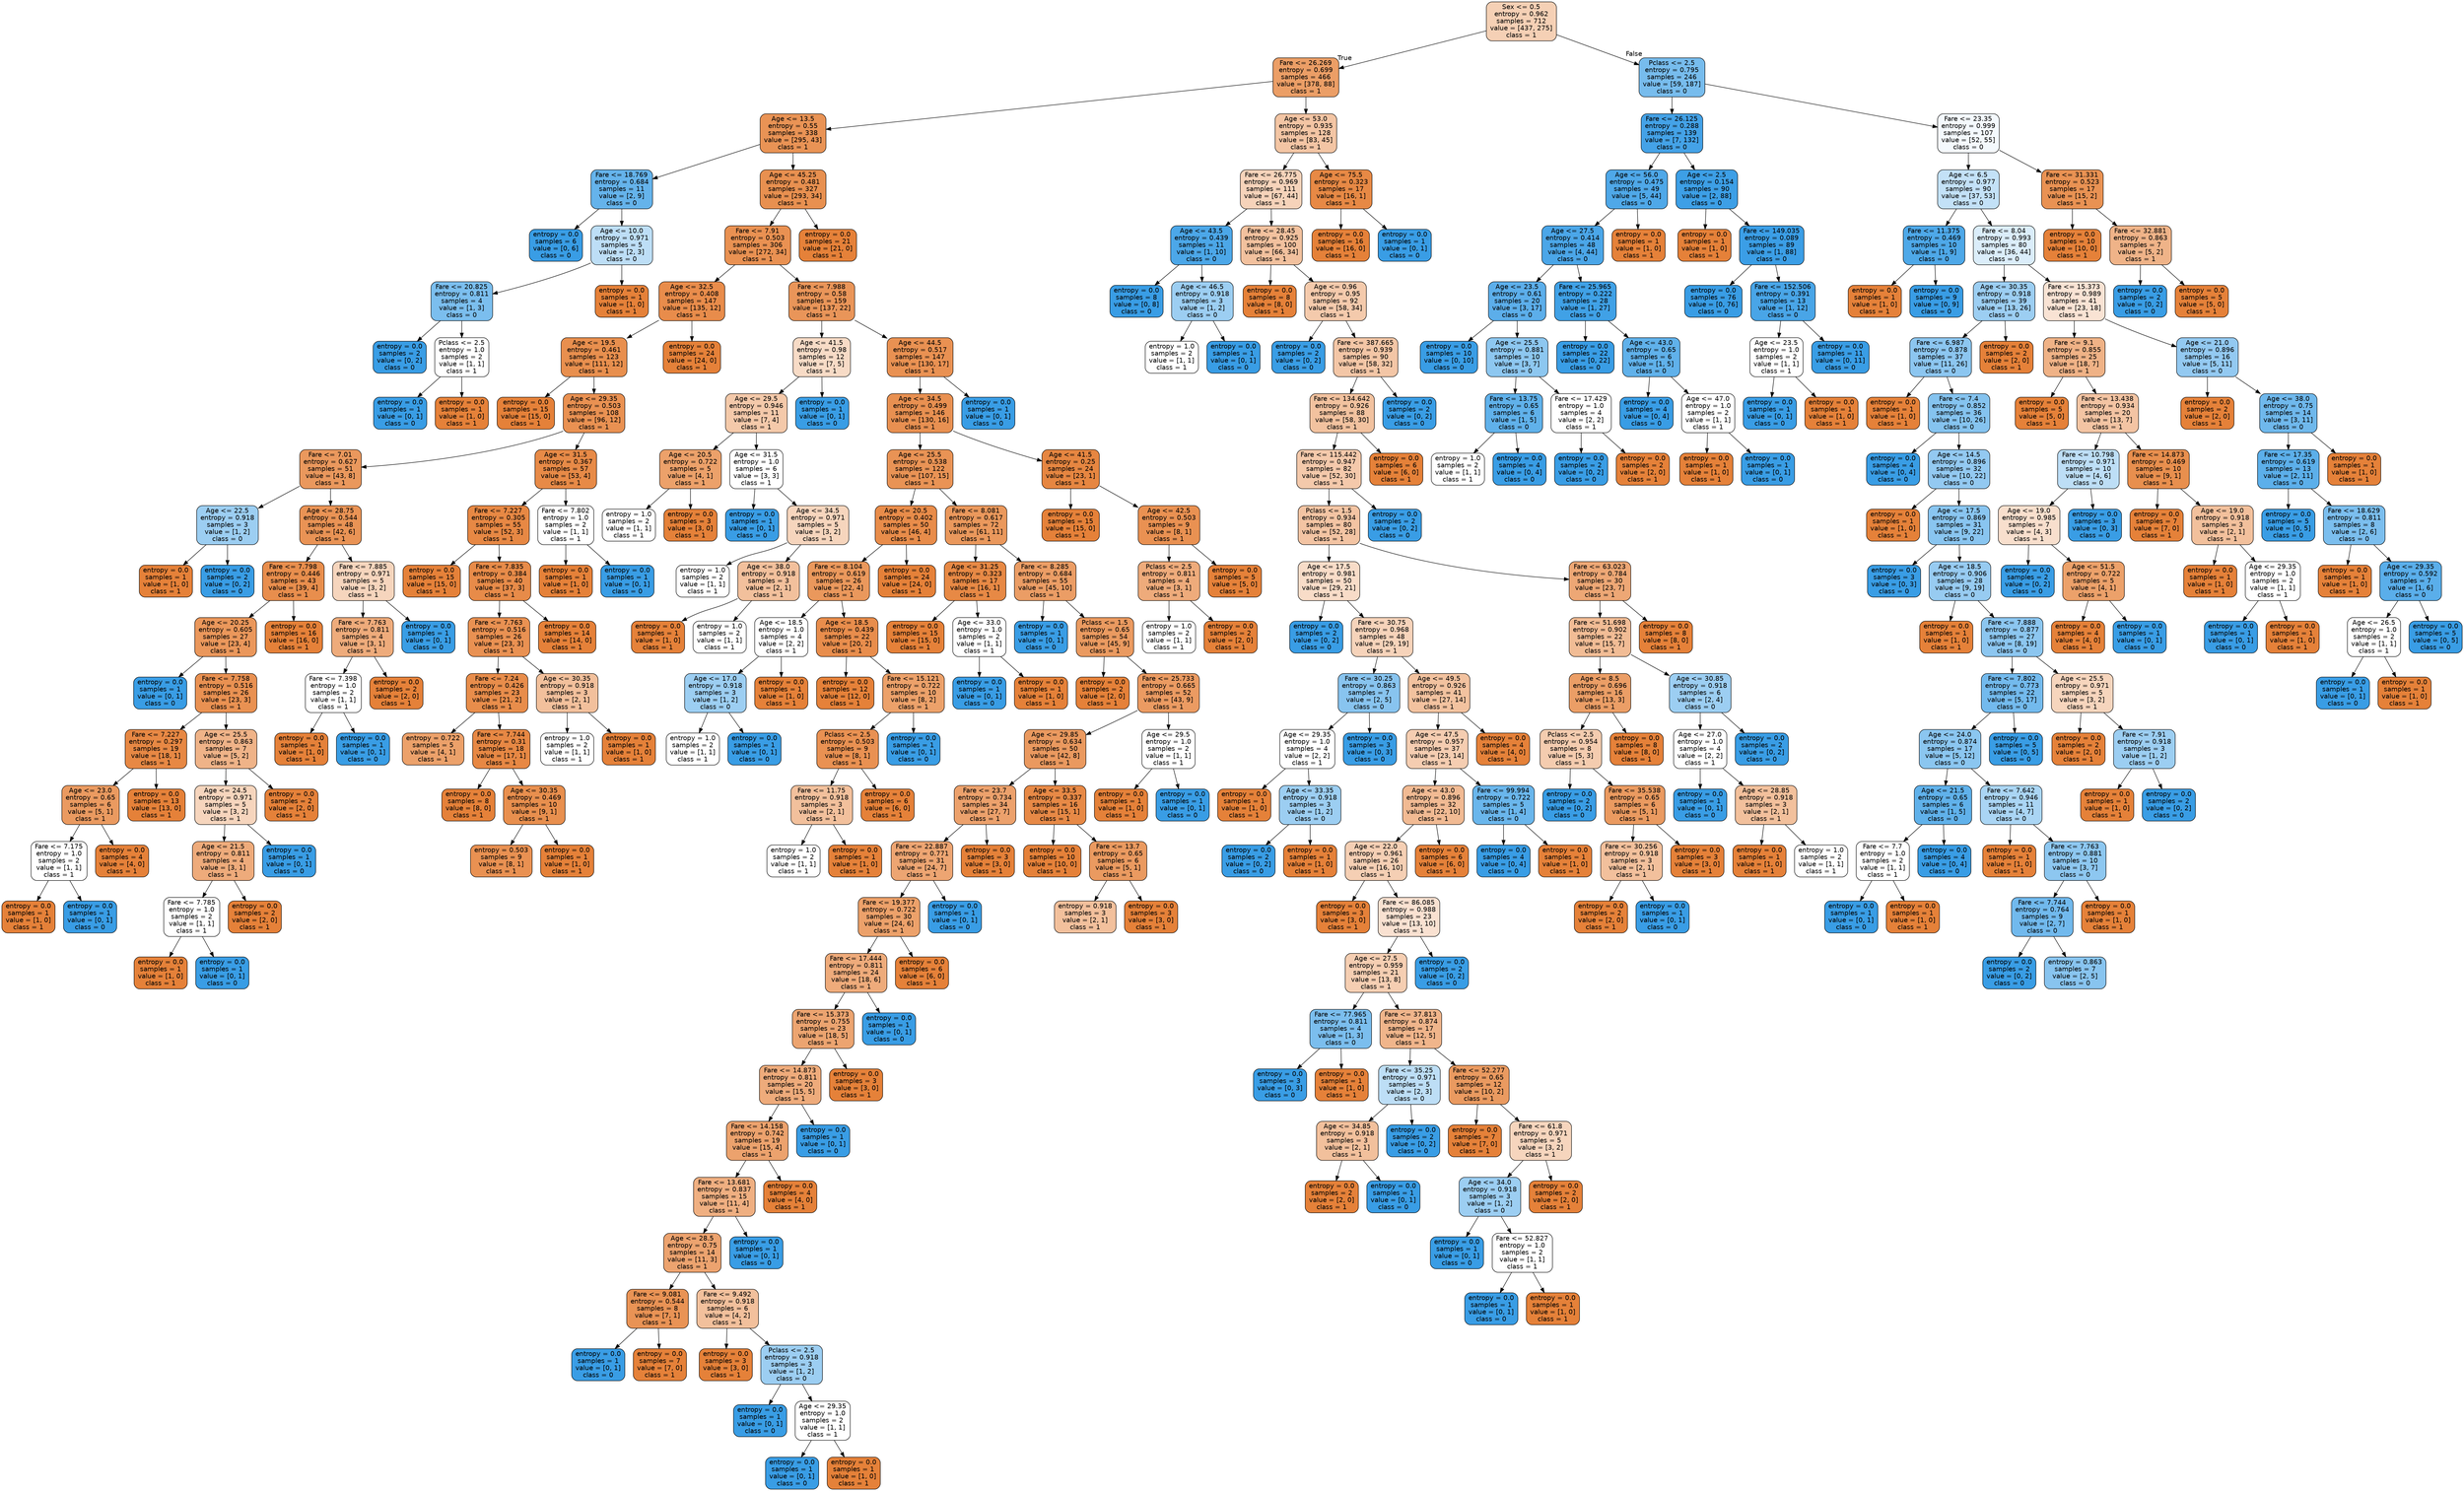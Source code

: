 digraph Tree {
node [shape=box, style="filled, rounded", color="black", fontname=helvetica] ;
edge [fontname=helvetica] ;
0 [label="Sex <= 0.5\nentropy = 0.962\nsamples = 712\nvalue = [437, 275]\nclass = 1", fillcolor="#e581395f"] ;
1 [label="Fare <= 26.269\nentropy = 0.699\nsamples = 466\nvalue = [378, 88]\nclass = 1", fillcolor="#e58139c4"] ;
0 -> 1 [labeldistance=2.5, labelangle=45, headlabel="True"] ;
2 [label="Age <= 13.5\nentropy = 0.55\nsamples = 338\nvalue = [295, 43]\nclass = 1", fillcolor="#e58139da"] ;
1 -> 2 ;
3 [label="Fare <= 18.769\nentropy = 0.684\nsamples = 11\nvalue = [2, 9]\nclass = 0", fillcolor="#399de5c6"] ;
2 -> 3 ;
4 [label="entropy = 0.0\nsamples = 6\nvalue = [0, 6]\nclass = 0", fillcolor="#399de5ff"] ;
3 -> 4 ;
5 [label="Age <= 10.0\nentropy = 0.971\nsamples = 5\nvalue = [2, 3]\nclass = 0", fillcolor="#399de555"] ;
3 -> 5 ;
6 [label="Fare <= 20.825\nentropy = 0.811\nsamples = 4\nvalue = [1, 3]\nclass = 0", fillcolor="#399de5aa"] ;
5 -> 6 ;
7 [label="entropy = 0.0\nsamples = 2\nvalue = [0, 2]\nclass = 0", fillcolor="#399de5ff"] ;
6 -> 7 ;
8 [label="Pclass <= 2.5\nentropy = 1.0\nsamples = 2\nvalue = [1, 1]\nclass = 1", fillcolor="#e5813900"] ;
6 -> 8 ;
9 [label="entropy = 0.0\nsamples = 1\nvalue = [0, 1]\nclass = 0", fillcolor="#399de5ff"] ;
8 -> 9 ;
10 [label="entropy = 0.0\nsamples = 1\nvalue = [1, 0]\nclass = 1", fillcolor="#e58139ff"] ;
8 -> 10 ;
11 [label="entropy = 0.0\nsamples = 1\nvalue = [1, 0]\nclass = 1", fillcolor="#e58139ff"] ;
5 -> 11 ;
12 [label="Age <= 45.25\nentropy = 0.481\nsamples = 327\nvalue = [293, 34]\nclass = 1", fillcolor="#e58139e1"] ;
2 -> 12 ;
13 [label="Fare <= 7.91\nentropy = 0.503\nsamples = 306\nvalue = [272, 34]\nclass = 1", fillcolor="#e58139df"] ;
12 -> 13 ;
14 [label="Age <= 32.5\nentropy = 0.408\nsamples = 147\nvalue = [135, 12]\nclass = 1", fillcolor="#e58139e8"] ;
13 -> 14 ;
15 [label="Age <= 19.5\nentropy = 0.461\nsamples = 123\nvalue = [111, 12]\nclass = 1", fillcolor="#e58139e3"] ;
14 -> 15 ;
16 [label="entropy = 0.0\nsamples = 15\nvalue = [15, 0]\nclass = 1", fillcolor="#e58139ff"] ;
15 -> 16 ;
17 [label="Age <= 29.35\nentropy = 0.503\nsamples = 108\nvalue = [96, 12]\nclass = 1", fillcolor="#e58139df"] ;
15 -> 17 ;
18 [label="Fare <= 7.01\nentropy = 0.627\nsamples = 51\nvalue = [43, 8]\nclass = 1", fillcolor="#e58139d0"] ;
17 -> 18 ;
19 [label="Age <= 22.5\nentropy = 0.918\nsamples = 3\nvalue = [1, 2]\nclass = 0", fillcolor="#399de57f"] ;
18 -> 19 ;
20 [label="entropy = 0.0\nsamples = 1\nvalue = [1, 0]\nclass = 1", fillcolor="#e58139ff"] ;
19 -> 20 ;
21 [label="entropy = 0.0\nsamples = 2\nvalue = [0, 2]\nclass = 0", fillcolor="#399de5ff"] ;
19 -> 21 ;
22 [label="Age <= 28.75\nentropy = 0.544\nsamples = 48\nvalue = [42, 6]\nclass = 1", fillcolor="#e58139db"] ;
18 -> 22 ;
23 [label="Fare <= 7.798\nentropy = 0.446\nsamples = 43\nvalue = [39, 4]\nclass = 1", fillcolor="#e58139e5"] ;
22 -> 23 ;
24 [label="Age <= 20.25\nentropy = 0.605\nsamples = 27\nvalue = [23, 4]\nclass = 1", fillcolor="#e58139d3"] ;
23 -> 24 ;
25 [label="entropy = 0.0\nsamples = 1\nvalue = [0, 1]\nclass = 0", fillcolor="#399de5ff"] ;
24 -> 25 ;
26 [label="Fare <= 7.758\nentropy = 0.516\nsamples = 26\nvalue = [23, 3]\nclass = 1", fillcolor="#e58139de"] ;
24 -> 26 ;
27 [label="Fare <= 7.227\nentropy = 0.297\nsamples = 19\nvalue = [18, 1]\nclass = 1", fillcolor="#e58139f1"] ;
26 -> 27 ;
28 [label="Age <= 23.0\nentropy = 0.65\nsamples = 6\nvalue = [5, 1]\nclass = 1", fillcolor="#e58139cc"] ;
27 -> 28 ;
29 [label="Fare <= 7.175\nentropy = 1.0\nsamples = 2\nvalue = [1, 1]\nclass = 1", fillcolor="#e5813900"] ;
28 -> 29 ;
30 [label="entropy = 0.0\nsamples = 1\nvalue = [1, 0]\nclass = 1", fillcolor="#e58139ff"] ;
29 -> 30 ;
31 [label="entropy = 0.0\nsamples = 1\nvalue = [0, 1]\nclass = 0", fillcolor="#399de5ff"] ;
29 -> 31 ;
32 [label="entropy = 0.0\nsamples = 4\nvalue = [4, 0]\nclass = 1", fillcolor="#e58139ff"] ;
28 -> 32 ;
33 [label="entropy = 0.0\nsamples = 13\nvalue = [13, 0]\nclass = 1", fillcolor="#e58139ff"] ;
27 -> 33 ;
34 [label="Age <= 25.5\nentropy = 0.863\nsamples = 7\nvalue = [5, 2]\nclass = 1", fillcolor="#e5813999"] ;
26 -> 34 ;
35 [label="Age <= 24.5\nentropy = 0.971\nsamples = 5\nvalue = [3, 2]\nclass = 1", fillcolor="#e5813955"] ;
34 -> 35 ;
36 [label="Age <= 21.5\nentropy = 0.811\nsamples = 4\nvalue = [3, 1]\nclass = 1", fillcolor="#e58139aa"] ;
35 -> 36 ;
37 [label="Fare <= 7.785\nentropy = 1.0\nsamples = 2\nvalue = [1, 1]\nclass = 1", fillcolor="#e5813900"] ;
36 -> 37 ;
38 [label="entropy = 0.0\nsamples = 1\nvalue = [1, 0]\nclass = 1", fillcolor="#e58139ff"] ;
37 -> 38 ;
39 [label="entropy = 0.0\nsamples = 1\nvalue = [0, 1]\nclass = 0", fillcolor="#399de5ff"] ;
37 -> 39 ;
40 [label="entropy = 0.0\nsamples = 2\nvalue = [2, 0]\nclass = 1", fillcolor="#e58139ff"] ;
36 -> 40 ;
41 [label="entropy = 0.0\nsamples = 1\nvalue = [0, 1]\nclass = 0", fillcolor="#399de5ff"] ;
35 -> 41 ;
42 [label="entropy = 0.0\nsamples = 2\nvalue = [2, 0]\nclass = 1", fillcolor="#e58139ff"] ;
34 -> 42 ;
43 [label="entropy = 0.0\nsamples = 16\nvalue = [16, 0]\nclass = 1", fillcolor="#e58139ff"] ;
23 -> 43 ;
44 [label="Fare <= 7.885\nentropy = 0.971\nsamples = 5\nvalue = [3, 2]\nclass = 1", fillcolor="#e5813955"] ;
22 -> 44 ;
45 [label="Fare <= 7.763\nentropy = 0.811\nsamples = 4\nvalue = [3, 1]\nclass = 1", fillcolor="#e58139aa"] ;
44 -> 45 ;
46 [label="Fare <= 7.398\nentropy = 1.0\nsamples = 2\nvalue = [1, 1]\nclass = 1", fillcolor="#e5813900"] ;
45 -> 46 ;
47 [label="entropy = 0.0\nsamples = 1\nvalue = [1, 0]\nclass = 1", fillcolor="#e58139ff"] ;
46 -> 47 ;
48 [label="entropy = 0.0\nsamples = 1\nvalue = [0, 1]\nclass = 0", fillcolor="#399de5ff"] ;
46 -> 48 ;
49 [label="entropy = 0.0\nsamples = 2\nvalue = [2, 0]\nclass = 1", fillcolor="#e58139ff"] ;
45 -> 49 ;
50 [label="entropy = 0.0\nsamples = 1\nvalue = [0, 1]\nclass = 0", fillcolor="#399de5ff"] ;
44 -> 50 ;
51 [label="Age <= 31.5\nentropy = 0.367\nsamples = 57\nvalue = [53, 4]\nclass = 1", fillcolor="#e58139ec"] ;
17 -> 51 ;
52 [label="Fare <= 7.227\nentropy = 0.305\nsamples = 55\nvalue = [52, 3]\nclass = 1", fillcolor="#e58139f0"] ;
51 -> 52 ;
53 [label="entropy = 0.0\nsamples = 15\nvalue = [15, 0]\nclass = 1", fillcolor="#e58139ff"] ;
52 -> 53 ;
54 [label="Fare <= 7.835\nentropy = 0.384\nsamples = 40\nvalue = [37, 3]\nclass = 1", fillcolor="#e58139ea"] ;
52 -> 54 ;
55 [label="Fare <= 7.763\nentropy = 0.516\nsamples = 26\nvalue = [23, 3]\nclass = 1", fillcolor="#e58139de"] ;
54 -> 55 ;
56 [label="Fare <= 7.24\nentropy = 0.426\nsamples = 23\nvalue = [21, 2]\nclass = 1", fillcolor="#e58139e7"] ;
55 -> 56 ;
57 [label="entropy = 0.722\nsamples = 5\nvalue = [4, 1]\nclass = 1", fillcolor="#e58139bf"] ;
56 -> 57 ;
58 [label="Fare <= 7.744\nentropy = 0.31\nsamples = 18\nvalue = [17, 1]\nclass = 1", fillcolor="#e58139f0"] ;
56 -> 58 ;
59 [label="entropy = 0.0\nsamples = 8\nvalue = [8, 0]\nclass = 1", fillcolor="#e58139ff"] ;
58 -> 59 ;
60 [label="Age <= 30.35\nentropy = 0.469\nsamples = 10\nvalue = [9, 1]\nclass = 1", fillcolor="#e58139e3"] ;
58 -> 60 ;
61 [label="entropy = 0.503\nsamples = 9\nvalue = [8, 1]\nclass = 1", fillcolor="#e58139df"] ;
60 -> 61 ;
62 [label="entropy = 0.0\nsamples = 1\nvalue = [1, 0]\nclass = 1", fillcolor="#e58139ff"] ;
60 -> 62 ;
63 [label="Age <= 30.35\nentropy = 0.918\nsamples = 3\nvalue = [2, 1]\nclass = 1", fillcolor="#e581397f"] ;
55 -> 63 ;
64 [label="entropy = 1.0\nsamples = 2\nvalue = [1, 1]\nclass = 1", fillcolor="#e5813900"] ;
63 -> 64 ;
65 [label="entropy = 0.0\nsamples = 1\nvalue = [1, 0]\nclass = 1", fillcolor="#e58139ff"] ;
63 -> 65 ;
66 [label="entropy = 0.0\nsamples = 14\nvalue = [14, 0]\nclass = 1", fillcolor="#e58139ff"] ;
54 -> 66 ;
67 [label="Fare <= 7.802\nentropy = 1.0\nsamples = 2\nvalue = [1, 1]\nclass = 1", fillcolor="#e5813900"] ;
51 -> 67 ;
68 [label="entropy = 0.0\nsamples = 1\nvalue = [1, 0]\nclass = 1", fillcolor="#e58139ff"] ;
67 -> 68 ;
69 [label="entropy = 0.0\nsamples = 1\nvalue = [0, 1]\nclass = 0", fillcolor="#399de5ff"] ;
67 -> 69 ;
70 [label="entropy = 0.0\nsamples = 24\nvalue = [24, 0]\nclass = 1", fillcolor="#e58139ff"] ;
14 -> 70 ;
71 [label="Fare <= 7.988\nentropy = 0.58\nsamples = 159\nvalue = [137, 22]\nclass = 1", fillcolor="#e58139d6"] ;
13 -> 71 ;
72 [label="Age <= 41.5\nentropy = 0.98\nsamples = 12\nvalue = [7, 5]\nclass = 1", fillcolor="#e5813949"] ;
71 -> 72 ;
73 [label="Age <= 29.5\nentropy = 0.946\nsamples = 11\nvalue = [7, 4]\nclass = 1", fillcolor="#e581396d"] ;
72 -> 73 ;
74 [label="Age <= 20.5\nentropy = 0.722\nsamples = 5\nvalue = [4, 1]\nclass = 1", fillcolor="#e58139bf"] ;
73 -> 74 ;
75 [label="entropy = 1.0\nsamples = 2\nvalue = [1, 1]\nclass = 1", fillcolor="#e5813900"] ;
74 -> 75 ;
76 [label="entropy = 0.0\nsamples = 3\nvalue = [3, 0]\nclass = 1", fillcolor="#e58139ff"] ;
74 -> 76 ;
77 [label="Age <= 31.5\nentropy = 1.0\nsamples = 6\nvalue = [3, 3]\nclass = 1", fillcolor="#e5813900"] ;
73 -> 77 ;
78 [label="entropy = 0.0\nsamples = 1\nvalue = [0, 1]\nclass = 0", fillcolor="#399de5ff"] ;
77 -> 78 ;
79 [label="Age <= 34.5\nentropy = 0.971\nsamples = 5\nvalue = [3, 2]\nclass = 1", fillcolor="#e5813955"] ;
77 -> 79 ;
80 [label="entropy = 1.0\nsamples = 2\nvalue = [1, 1]\nclass = 1", fillcolor="#e5813900"] ;
79 -> 80 ;
81 [label="Age <= 38.0\nentropy = 0.918\nsamples = 3\nvalue = [2, 1]\nclass = 1", fillcolor="#e581397f"] ;
79 -> 81 ;
82 [label="entropy = 0.0\nsamples = 1\nvalue = [1, 0]\nclass = 1", fillcolor="#e58139ff"] ;
81 -> 82 ;
83 [label="entropy = 1.0\nsamples = 2\nvalue = [1, 1]\nclass = 1", fillcolor="#e5813900"] ;
81 -> 83 ;
84 [label="entropy = 0.0\nsamples = 1\nvalue = [0, 1]\nclass = 0", fillcolor="#399de5ff"] ;
72 -> 84 ;
85 [label="Age <= 44.5\nentropy = 0.517\nsamples = 147\nvalue = [130, 17]\nclass = 1", fillcolor="#e58139de"] ;
71 -> 85 ;
86 [label="Age <= 34.5\nentropy = 0.499\nsamples = 146\nvalue = [130, 16]\nclass = 1", fillcolor="#e58139e0"] ;
85 -> 86 ;
87 [label="Age <= 25.5\nentropy = 0.538\nsamples = 122\nvalue = [107, 15]\nclass = 1", fillcolor="#e58139db"] ;
86 -> 87 ;
88 [label="Age <= 20.5\nentropy = 0.402\nsamples = 50\nvalue = [46, 4]\nclass = 1", fillcolor="#e58139e9"] ;
87 -> 88 ;
89 [label="Fare <= 8.104\nentropy = 0.619\nsamples = 26\nvalue = [22, 4]\nclass = 1", fillcolor="#e58139d1"] ;
88 -> 89 ;
90 [label="Age <= 18.5\nentropy = 1.0\nsamples = 4\nvalue = [2, 2]\nclass = 1", fillcolor="#e5813900"] ;
89 -> 90 ;
91 [label="Age <= 17.0\nentropy = 0.918\nsamples = 3\nvalue = [1, 2]\nclass = 0", fillcolor="#399de57f"] ;
90 -> 91 ;
92 [label="entropy = 1.0\nsamples = 2\nvalue = [1, 1]\nclass = 1", fillcolor="#e5813900"] ;
91 -> 92 ;
93 [label="entropy = 0.0\nsamples = 1\nvalue = [0, 1]\nclass = 0", fillcolor="#399de5ff"] ;
91 -> 93 ;
94 [label="entropy = 0.0\nsamples = 1\nvalue = [1, 0]\nclass = 1", fillcolor="#e58139ff"] ;
90 -> 94 ;
95 [label="Age <= 18.5\nentropy = 0.439\nsamples = 22\nvalue = [20, 2]\nclass = 1", fillcolor="#e58139e6"] ;
89 -> 95 ;
96 [label="entropy = 0.0\nsamples = 12\nvalue = [12, 0]\nclass = 1", fillcolor="#e58139ff"] ;
95 -> 96 ;
97 [label="Fare <= 15.121\nentropy = 0.722\nsamples = 10\nvalue = [8, 2]\nclass = 1", fillcolor="#e58139bf"] ;
95 -> 97 ;
98 [label="Pclass <= 2.5\nentropy = 0.503\nsamples = 9\nvalue = [8, 1]\nclass = 1", fillcolor="#e58139df"] ;
97 -> 98 ;
99 [label="Fare <= 11.75\nentropy = 0.918\nsamples = 3\nvalue = [2, 1]\nclass = 1", fillcolor="#e581397f"] ;
98 -> 99 ;
100 [label="entropy = 1.0\nsamples = 2\nvalue = [1, 1]\nclass = 1", fillcolor="#e5813900"] ;
99 -> 100 ;
101 [label="entropy = 0.0\nsamples = 1\nvalue = [1, 0]\nclass = 1", fillcolor="#e58139ff"] ;
99 -> 101 ;
102 [label="entropy = 0.0\nsamples = 6\nvalue = [6, 0]\nclass = 1", fillcolor="#e58139ff"] ;
98 -> 102 ;
103 [label="entropy = 0.0\nsamples = 1\nvalue = [0, 1]\nclass = 0", fillcolor="#399de5ff"] ;
97 -> 103 ;
104 [label="entropy = 0.0\nsamples = 24\nvalue = [24, 0]\nclass = 1", fillcolor="#e58139ff"] ;
88 -> 104 ;
105 [label="Fare <= 8.081\nentropy = 0.617\nsamples = 72\nvalue = [61, 11]\nclass = 1", fillcolor="#e58139d1"] ;
87 -> 105 ;
106 [label="Age <= 31.25\nentropy = 0.323\nsamples = 17\nvalue = [16, 1]\nclass = 1", fillcolor="#e58139ef"] ;
105 -> 106 ;
107 [label="entropy = 0.0\nsamples = 15\nvalue = [15, 0]\nclass = 1", fillcolor="#e58139ff"] ;
106 -> 107 ;
108 [label="Age <= 33.0\nentropy = 1.0\nsamples = 2\nvalue = [1, 1]\nclass = 1", fillcolor="#e5813900"] ;
106 -> 108 ;
109 [label="entropy = 0.0\nsamples = 1\nvalue = [0, 1]\nclass = 0", fillcolor="#399de5ff"] ;
108 -> 109 ;
110 [label="entropy = 0.0\nsamples = 1\nvalue = [1, 0]\nclass = 1", fillcolor="#e58139ff"] ;
108 -> 110 ;
111 [label="Fare <= 8.285\nentropy = 0.684\nsamples = 55\nvalue = [45, 10]\nclass = 1", fillcolor="#e58139c6"] ;
105 -> 111 ;
112 [label="entropy = 0.0\nsamples = 1\nvalue = [0, 1]\nclass = 0", fillcolor="#399de5ff"] ;
111 -> 112 ;
113 [label="Pclass <= 1.5\nentropy = 0.65\nsamples = 54\nvalue = [45, 9]\nclass = 1", fillcolor="#e58139cc"] ;
111 -> 113 ;
114 [label="entropy = 0.0\nsamples = 2\nvalue = [2, 0]\nclass = 1", fillcolor="#e58139ff"] ;
113 -> 114 ;
115 [label="Fare <= 25.733\nentropy = 0.665\nsamples = 52\nvalue = [43, 9]\nclass = 1", fillcolor="#e58139ca"] ;
113 -> 115 ;
116 [label="Age <= 29.85\nentropy = 0.634\nsamples = 50\nvalue = [42, 8]\nclass = 1", fillcolor="#e58139ce"] ;
115 -> 116 ;
117 [label="Fare <= 23.7\nentropy = 0.734\nsamples = 34\nvalue = [27, 7]\nclass = 1", fillcolor="#e58139bd"] ;
116 -> 117 ;
118 [label="Fare <= 22.887\nentropy = 0.771\nsamples = 31\nvalue = [24, 7]\nclass = 1", fillcolor="#e58139b5"] ;
117 -> 118 ;
119 [label="Fare <= 19.377\nentropy = 0.722\nsamples = 30\nvalue = [24, 6]\nclass = 1", fillcolor="#e58139bf"] ;
118 -> 119 ;
120 [label="Fare <= 17.444\nentropy = 0.811\nsamples = 24\nvalue = [18, 6]\nclass = 1", fillcolor="#e58139aa"] ;
119 -> 120 ;
121 [label="Fare <= 15.373\nentropy = 0.755\nsamples = 23\nvalue = [18, 5]\nclass = 1", fillcolor="#e58139b8"] ;
120 -> 121 ;
122 [label="Fare <= 14.873\nentropy = 0.811\nsamples = 20\nvalue = [15, 5]\nclass = 1", fillcolor="#e58139aa"] ;
121 -> 122 ;
123 [label="Fare <= 14.158\nentropy = 0.742\nsamples = 19\nvalue = [15, 4]\nclass = 1", fillcolor="#e58139bb"] ;
122 -> 123 ;
124 [label="Fare <= 13.681\nentropy = 0.837\nsamples = 15\nvalue = [11, 4]\nclass = 1", fillcolor="#e58139a2"] ;
123 -> 124 ;
125 [label="Age <= 28.5\nentropy = 0.75\nsamples = 14\nvalue = [11, 3]\nclass = 1", fillcolor="#e58139b9"] ;
124 -> 125 ;
126 [label="Fare <= 9.081\nentropy = 0.544\nsamples = 8\nvalue = [7, 1]\nclass = 1", fillcolor="#e58139db"] ;
125 -> 126 ;
127 [label="entropy = 0.0\nsamples = 1\nvalue = [0, 1]\nclass = 0", fillcolor="#399de5ff"] ;
126 -> 127 ;
128 [label="entropy = 0.0\nsamples = 7\nvalue = [7, 0]\nclass = 1", fillcolor="#e58139ff"] ;
126 -> 128 ;
129 [label="Fare <= 9.492\nentropy = 0.918\nsamples = 6\nvalue = [4, 2]\nclass = 1", fillcolor="#e581397f"] ;
125 -> 129 ;
130 [label="entropy = 0.0\nsamples = 3\nvalue = [3, 0]\nclass = 1", fillcolor="#e58139ff"] ;
129 -> 130 ;
131 [label="Pclass <= 2.5\nentropy = 0.918\nsamples = 3\nvalue = [1, 2]\nclass = 0", fillcolor="#399de57f"] ;
129 -> 131 ;
132 [label="entropy = 0.0\nsamples = 1\nvalue = [0, 1]\nclass = 0", fillcolor="#399de5ff"] ;
131 -> 132 ;
133 [label="Age <= 29.35\nentropy = 1.0\nsamples = 2\nvalue = [1, 1]\nclass = 1", fillcolor="#e5813900"] ;
131 -> 133 ;
134 [label="entropy = 0.0\nsamples = 1\nvalue = [0, 1]\nclass = 0", fillcolor="#399de5ff"] ;
133 -> 134 ;
135 [label="entropy = 0.0\nsamples = 1\nvalue = [1, 0]\nclass = 1", fillcolor="#e58139ff"] ;
133 -> 135 ;
136 [label="entropy = 0.0\nsamples = 1\nvalue = [0, 1]\nclass = 0", fillcolor="#399de5ff"] ;
124 -> 136 ;
137 [label="entropy = 0.0\nsamples = 4\nvalue = [4, 0]\nclass = 1", fillcolor="#e58139ff"] ;
123 -> 137 ;
138 [label="entropy = 0.0\nsamples = 1\nvalue = [0, 1]\nclass = 0", fillcolor="#399de5ff"] ;
122 -> 138 ;
139 [label="entropy = 0.0\nsamples = 3\nvalue = [3, 0]\nclass = 1", fillcolor="#e58139ff"] ;
121 -> 139 ;
140 [label="entropy = 0.0\nsamples = 1\nvalue = [0, 1]\nclass = 0", fillcolor="#399de5ff"] ;
120 -> 140 ;
141 [label="entropy = 0.0\nsamples = 6\nvalue = [6, 0]\nclass = 1", fillcolor="#e58139ff"] ;
119 -> 141 ;
142 [label="entropy = 0.0\nsamples = 1\nvalue = [0, 1]\nclass = 0", fillcolor="#399de5ff"] ;
118 -> 142 ;
143 [label="entropy = 0.0\nsamples = 3\nvalue = [3, 0]\nclass = 1", fillcolor="#e58139ff"] ;
117 -> 143 ;
144 [label="Age <= 33.5\nentropy = 0.337\nsamples = 16\nvalue = [15, 1]\nclass = 1", fillcolor="#e58139ee"] ;
116 -> 144 ;
145 [label="entropy = 0.0\nsamples = 10\nvalue = [10, 0]\nclass = 1", fillcolor="#e58139ff"] ;
144 -> 145 ;
146 [label="Fare <= 13.7\nentropy = 0.65\nsamples = 6\nvalue = [5, 1]\nclass = 1", fillcolor="#e58139cc"] ;
144 -> 146 ;
147 [label="entropy = 0.918\nsamples = 3\nvalue = [2, 1]\nclass = 1", fillcolor="#e581397f"] ;
146 -> 147 ;
148 [label="entropy = 0.0\nsamples = 3\nvalue = [3, 0]\nclass = 1", fillcolor="#e58139ff"] ;
146 -> 148 ;
149 [label="Age <= 29.5\nentropy = 1.0\nsamples = 2\nvalue = [1, 1]\nclass = 1", fillcolor="#e5813900"] ;
115 -> 149 ;
150 [label="entropy = 0.0\nsamples = 1\nvalue = [1, 0]\nclass = 1", fillcolor="#e58139ff"] ;
149 -> 150 ;
151 [label="entropy = 0.0\nsamples = 1\nvalue = [0, 1]\nclass = 0", fillcolor="#399de5ff"] ;
149 -> 151 ;
152 [label="Age <= 41.5\nentropy = 0.25\nsamples = 24\nvalue = [23, 1]\nclass = 1", fillcolor="#e58139f4"] ;
86 -> 152 ;
153 [label="entropy = 0.0\nsamples = 15\nvalue = [15, 0]\nclass = 1", fillcolor="#e58139ff"] ;
152 -> 153 ;
154 [label="Age <= 42.5\nentropy = 0.503\nsamples = 9\nvalue = [8, 1]\nclass = 1", fillcolor="#e58139df"] ;
152 -> 154 ;
155 [label="Pclass <= 2.5\nentropy = 0.811\nsamples = 4\nvalue = [3, 1]\nclass = 1", fillcolor="#e58139aa"] ;
154 -> 155 ;
156 [label="entropy = 1.0\nsamples = 2\nvalue = [1, 1]\nclass = 1", fillcolor="#e5813900"] ;
155 -> 156 ;
157 [label="entropy = 0.0\nsamples = 2\nvalue = [2, 0]\nclass = 1", fillcolor="#e58139ff"] ;
155 -> 157 ;
158 [label="entropy = 0.0\nsamples = 5\nvalue = [5, 0]\nclass = 1", fillcolor="#e58139ff"] ;
154 -> 158 ;
159 [label="entropy = 0.0\nsamples = 1\nvalue = [0, 1]\nclass = 0", fillcolor="#399de5ff"] ;
85 -> 159 ;
160 [label="entropy = 0.0\nsamples = 21\nvalue = [21, 0]\nclass = 1", fillcolor="#e58139ff"] ;
12 -> 160 ;
161 [label="Age <= 53.0\nentropy = 0.935\nsamples = 128\nvalue = [83, 45]\nclass = 1", fillcolor="#e5813975"] ;
1 -> 161 ;
162 [label="Fare <= 26.775\nentropy = 0.969\nsamples = 111\nvalue = [67, 44]\nclass = 1", fillcolor="#e5813958"] ;
161 -> 162 ;
163 [label="Age <= 43.5\nentropy = 0.439\nsamples = 11\nvalue = [1, 10]\nclass = 0", fillcolor="#399de5e6"] ;
162 -> 163 ;
164 [label="entropy = 0.0\nsamples = 8\nvalue = [0, 8]\nclass = 0", fillcolor="#399de5ff"] ;
163 -> 164 ;
165 [label="Age <= 46.5\nentropy = 0.918\nsamples = 3\nvalue = [1, 2]\nclass = 0", fillcolor="#399de57f"] ;
163 -> 165 ;
166 [label="entropy = 1.0\nsamples = 2\nvalue = [1, 1]\nclass = 1", fillcolor="#e5813900"] ;
165 -> 166 ;
167 [label="entropy = 0.0\nsamples = 1\nvalue = [0, 1]\nclass = 0", fillcolor="#399de5ff"] ;
165 -> 167 ;
168 [label="Fare <= 28.45\nentropy = 0.925\nsamples = 100\nvalue = [66, 34]\nclass = 1", fillcolor="#e581397c"] ;
162 -> 168 ;
169 [label="entropy = 0.0\nsamples = 8\nvalue = [8, 0]\nclass = 1", fillcolor="#e58139ff"] ;
168 -> 169 ;
170 [label="Age <= 0.96\nentropy = 0.95\nsamples = 92\nvalue = [58, 34]\nclass = 1", fillcolor="#e581396a"] ;
168 -> 170 ;
171 [label="entropy = 0.0\nsamples = 2\nvalue = [0, 2]\nclass = 0", fillcolor="#399de5ff"] ;
170 -> 171 ;
172 [label="Fare <= 387.665\nentropy = 0.939\nsamples = 90\nvalue = [58, 32]\nclass = 1", fillcolor="#e5813972"] ;
170 -> 172 ;
173 [label="Fare <= 134.642\nentropy = 0.926\nsamples = 88\nvalue = [58, 30]\nclass = 1", fillcolor="#e581397b"] ;
172 -> 173 ;
174 [label="Fare <= 115.442\nentropy = 0.947\nsamples = 82\nvalue = [52, 30]\nclass = 1", fillcolor="#e581396c"] ;
173 -> 174 ;
175 [label="Pclass <= 1.5\nentropy = 0.934\nsamples = 80\nvalue = [52, 28]\nclass = 1", fillcolor="#e5813976"] ;
174 -> 175 ;
176 [label="Age <= 17.5\nentropy = 0.981\nsamples = 50\nvalue = [29, 21]\nclass = 1", fillcolor="#e5813946"] ;
175 -> 176 ;
177 [label="entropy = 0.0\nsamples = 2\nvalue = [0, 2]\nclass = 0", fillcolor="#399de5ff"] ;
176 -> 177 ;
178 [label="Fare <= 30.75\nentropy = 0.968\nsamples = 48\nvalue = [29, 19]\nclass = 1", fillcolor="#e5813958"] ;
176 -> 178 ;
179 [label="Fare <= 30.25\nentropy = 0.863\nsamples = 7\nvalue = [2, 5]\nclass = 0", fillcolor="#399de599"] ;
178 -> 179 ;
180 [label="Age <= 29.35\nentropy = 1.0\nsamples = 4\nvalue = [2, 2]\nclass = 1", fillcolor="#e5813900"] ;
179 -> 180 ;
181 [label="entropy = 0.0\nsamples = 1\nvalue = [1, 0]\nclass = 1", fillcolor="#e58139ff"] ;
180 -> 181 ;
182 [label="Age <= 33.35\nentropy = 0.918\nsamples = 3\nvalue = [1, 2]\nclass = 0", fillcolor="#399de57f"] ;
180 -> 182 ;
183 [label="entropy = 0.0\nsamples = 2\nvalue = [0, 2]\nclass = 0", fillcolor="#399de5ff"] ;
182 -> 183 ;
184 [label="entropy = 0.0\nsamples = 1\nvalue = [1, 0]\nclass = 1", fillcolor="#e58139ff"] ;
182 -> 184 ;
185 [label="entropy = 0.0\nsamples = 3\nvalue = [0, 3]\nclass = 0", fillcolor="#399de5ff"] ;
179 -> 185 ;
186 [label="Age <= 49.5\nentropy = 0.926\nsamples = 41\nvalue = [27, 14]\nclass = 1", fillcolor="#e581397b"] ;
178 -> 186 ;
187 [label="Age <= 47.5\nentropy = 0.957\nsamples = 37\nvalue = [23, 14]\nclass = 1", fillcolor="#e5813964"] ;
186 -> 187 ;
188 [label="Age <= 43.0\nentropy = 0.896\nsamples = 32\nvalue = [22, 10]\nclass = 1", fillcolor="#e581398b"] ;
187 -> 188 ;
189 [label="Age <= 22.0\nentropy = 0.961\nsamples = 26\nvalue = [16, 10]\nclass = 1", fillcolor="#e5813960"] ;
188 -> 189 ;
190 [label="entropy = 0.0\nsamples = 3\nvalue = [3, 0]\nclass = 1", fillcolor="#e58139ff"] ;
189 -> 190 ;
191 [label="Fare <= 86.085\nentropy = 0.988\nsamples = 23\nvalue = [13, 10]\nclass = 1", fillcolor="#e581393b"] ;
189 -> 191 ;
192 [label="Age <= 27.5\nentropy = 0.959\nsamples = 21\nvalue = [13, 8]\nclass = 1", fillcolor="#e5813962"] ;
191 -> 192 ;
193 [label="Fare <= 77.965\nentropy = 0.811\nsamples = 4\nvalue = [1, 3]\nclass = 0", fillcolor="#399de5aa"] ;
192 -> 193 ;
194 [label="entropy = 0.0\nsamples = 3\nvalue = [0, 3]\nclass = 0", fillcolor="#399de5ff"] ;
193 -> 194 ;
195 [label="entropy = 0.0\nsamples = 1\nvalue = [1, 0]\nclass = 1", fillcolor="#e58139ff"] ;
193 -> 195 ;
196 [label="Fare <= 37.813\nentropy = 0.874\nsamples = 17\nvalue = [12, 5]\nclass = 1", fillcolor="#e5813995"] ;
192 -> 196 ;
197 [label="Fare <= 35.25\nentropy = 0.971\nsamples = 5\nvalue = [2, 3]\nclass = 0", fillcolor="#399de555"] ;
196 -> 197 ;
198 [label="Age <= 34.85\nentropy = 0.918\nsamples = 3\nvalue = [2, 1]\nclass = 1", fillcolor="#e581397f"] ;
197 -> 198 ;
199 [label="entropy = 0.0\nsamples = 2\nvalue = [2, 0]\nclass = 1", fillcolor="#e58139ff"] ;
198 -> 199 ;
200 [label="entropy = 0.0\nsamples = 1\nvalue = [0, 1]\nclass = 0", fillcolor="#399de5ff"] ;
198 -> 200 ;
201 [label="entropy = 0.0\nsamples = 2\nvalue = [0, 2]\nclass = 0", fillcolor="#399de5ff"] ;
197 -> 201 ;
202 [label="Fare <= 52.277\nentropy = 0.65\nsamples = 12\nvalue = [10, 2]\nclass = 1", fillcolor="#e58139cc"] ;
196 -> 202 ;
203 [label="entropy = 0.0\nsamples = 7\nvalue = [7, 0]\nclass = 1", fillcolor="#e58139ff"] ;
202 -> 203 ;
204 [label="Fare <= 61.8\nentropy = 0.971\nsamples = 5\nvalue = [3, 2]\nclass = 1", fillcolor="#e5813955"] ;
202 -> 204 ;
205 [label="Age <= 34.0\nentropy = 0.918\nsamples = 3\nvalue = [1, 2]\nclass = 0", fillcolor="#399de57f"] ;
204 -> 205 ;
206 [label="entropy = 0.0\nsamples = 1\nvalue = [0, 1]\nclass = 0", fillcolor="#399de5ff"] ;
205 -> 206 ;
207 [label="Fare <= 52.827\nentropy = 1.0\nsamples = 2\nvalue = [1, 1]\nclass = 1", fillcolor="#e5813900"] ;
205 -> 207 ;
208 [label="entropy = 0.0\nsamples = 1\nvalue = [0, 1]\nclass = 0", fillcolor="#399de5ff"] ;
207 -> 208 ;
209 [label="entropy = 0.0\nsamples = 1\nvalue = [1, 0]\nclass = 1", fillcolor="#e58139ff"] ;
207 -> 209 ;
210 [label="entropy = 0.0\nsamples = 2\nvalue = [2, 0]\nclass = 1", fillcolor="#e58139ff"] ;
204 -> 210 ;
211 [label="entropy = 0.0\nsamples = 2\nvalue = [0, 2]\nclass = 0", fillcolor="#399de5ff"] ;
191 -> 211 ;
212 [label="entropy = 0.0\nsamples = 6\nvalue = [6, 0]\nclass = 1", fillcolor="#e58139ff"] ;
188 -> 212 ;
213 [label="Fare <= 99.994\nentropy = 0.722\nsamples = 5\nvalue = [1, 4]\nclass = 0", fillcolor="#399de5bf"] ;
187 -> 213 ;
214 [label="entropy = 0.0\nsamples = 4\nvalue = [0, 4]\nclass = 0", fillcolor="#399de5ff"] ;
213 -> 214 ;
215 [label="entropy = 0.0\nsamples = 1\nvalue = [1, 0]\nclass = 1", fillcolor="#e58139ff"] ;
213 -> 215 ;
216 [label="entropy = 0.0\nsamples = 4\nvalue = [4, 0]\nclass = 1", fillcolor="#e58139ff"] ;
186 -> 216 ;
217 [label="Fare <= 63.023\nentropy = 0.784\nsamples = 30\nvalue = [23, 7]\nclass = 1", fillcolor="#e58139b1"] ;
175 -> 217 ;
218 [label="Fare <= 51.698\nentropy = 0.902\nsamples = 22\nvalue = [15, 7]\nclass = 1", fillcolor="#e5813988"] ;
217 -> 218 ;
219 [label="Age <= 8.5\nentropy = 0.696\nsamples = 16\nvalue = [13, 3]\nclass = 1", fillcolor="#e58139c4"] ;
218 -> 219 ;
220 [label="Pclass <= 2.5\nentropy = 0.954\nsamples = 8\nvalue = [5, 3]\nclass = 1", fillcolor="#e5813966"] ;
219 -> 220 ;
221 [label="entropy = 0.0\nsamples = 2\nvalue = [0, 2]\nclass = 0", fillcolor="#399de5ff"] ;
220 -> 221 ;
222 [label="Fare <= 35.538\nentropy = 0.65\nsamples = 6\nvalue = [5, 1]\nclass = 1", fillcolor="#e58139cc"] ;
220 -> 222 ;
223 [label="Fare <= 30.256\nentropy = 0.918\nsamples = 3\nvalue = [2, 1]\nclass = 1", fillcolor="#e581397f"] ;
222 -> 223 ;
224 [label="entropy = 0.0\nsamples = 2\nvalue = [2, 0]\nclass = 1", fillcolor="#e58139ff"] ;
223 -> 224 ;
225 [label="entropy = 0.0\nsamples = 1\nvalue = [0, 1]\nclass = 0", fillcolor="#399de5ff"] ;
223 -> 225 ;
226 [label="entropy = 0.0\nsamples = 3\nvalue = [3, 0]\nclass = 1", fillcolor="#e58139ff"] ;
222 -> 226 ;
227 [label="entropy = 0.0\nsamples = 8\nvalue = [8, 0]\nclass = 1", fillcolor="#e58139ff"] ;
219 -> 227 ;
228 [label="Age <= 30.85\nentropy = 0.918\nsamples = 6\nvalue = [2, 4]\nclass = 0", fillcolor="#399de57f"] ;
218 -> 228 ;
229 [label="Age <= 27.0\nentropy = 1.0\nsamples = 4\nvalue = [2, 2]\nclass = 1", fillcolor="#e5813900"] ;
228 -> 229 ;
230 [label="entropy = 0.0\nsamples = 1\nvalue = [0, 1]\nclass = 0", fillcolor="#399de5ff"] ;
229 -> 230 ;
231 [label="Age <= 28.85\nentropy = 0.918\nsamples = 3\nvalue = [2, 1]\nclass = 1", fillcolor="#e581397f"] ;
229 -> 231 ;
232 [label="entropy = 0.0\nsamples = 1\nvalue = [1, 0]\nclass = 1", fillcolor="#e58139ff"] ;
231 -> 232 ;
233 [label="entropy = 1.0\nsamples = 2\nvalue = [1, 1]\nclass = 1", fillcolor="#e5813900"] ;
231 -> 233 ;
234 [label="entropy = 0.0\nsamples = 2\nvalue = [0, 2]\nclass = 0", fillcolor="#399de5ff"] ;
228 -> 234 ;
235 [label="entropy = 0.0\nsamples = 8\nvalue = [8, 0]\nclass = 1", fillcolor="#e58139ff"] ;
217 -> 235 ;
236 [label="entropy = 0.0\nsamples = 2\nvalue = [0, 2]\nclass = 0", fillcolor="#399de5ff"] ;
174 -> 236 ;
237 [label="entropy = 0.0\nsamples = 6\nvalue = [6, 0]\nclass = 1", fillcolor="#e58139ff"] ;
173 -> 237 ;
238 [label="entropy = 0.0\nsamples = 2\nvalue = [0, 2]\nclass = 0", fillcolor="#399de5ff"] ;
172 -> 238 ;
239 [label="Age <= 75.5\nentropy = 0.323\nsamples = 17\nvalue = [16, 1]\nclass = 1", fillcolor="#e58139ef"] ;
161 -> 239 ;
240 [label="entropy = 0.0\nsamples = 16\nvalue = [16, 0]\nclass = 1", fillcolor="#e58139ff"] ;
239 -> 240 ;
241 [label="entropy = 0.0\nsamples = 1\nvalue = [0, 1]\nclass = 0", fillcolor="#399de5ff"] ;
239 -> 241 ;
242 [label="Pclass <= 2.5\nentropy = 0.795\nsamples = 246\nvalue = [59, 187]\nclass = 0", fillcolor="#399de5af"] ;
0 -> 242 [labeldistance=2.5, labelangle=-45, headlabel="False"] ;
243 [label="Fare <= 26.125\nentropy = 0.288\nsamples = 139\nvalue = [7, 132]\nclass = 0", fillcolor="#399de5f1"] ;
242 -> 243 ;
244 [label="Age <= 56.0\nentropy = 0.475\nsamples = 49\nvalue = [5, 44]\nclass = 0", fillcolor="#399de5e2"] ;
243 -> 244 ;
245 [label="Age <= 27.5\nentropy = 0.414\nsamples = 48\nvalue = [4, 44]\nclass = 0", fillcolor="#399de5e8"] ;
244 -> 245 ;
246 [label="Age <= 23.5\nentropy = 0.61\nsamples = 20\nvalue = [3, 17]\nclass = 0", fillcolor="#399de5d2"] ;
245 -> 246 ;
247 [label="entropy = 0.0\nsamples = 10\nvalue = [0, 10]\nclass = 0", fillcolor="#399de5ff"] ;
246 -> 247 ;
248 [label="Age <= 25.5\nentropy = 0.881\nsamples = 10\nvalue = [3, 7]\nclass = 0", fillcolor="#399de592"] ;
246 -> 248 ;
249 [label="Fare <= 13.75\nentropy = 0.65\nsamples = 6\nvalue = [1, 5]\nclass = 0", fillcolor="#399de5cc"] ;
248 -> 249 ;
250 [label="entropy = 1.0\nsamples = 2\nvalue = [1, 1]\nclass = 1", fillcolor="#e5813900"] ;
249 -> 250 ;
251 [label="entropy = 0.0\nsamples = 4\nvalue = [0, 4]\nclass = 0", fillcolor="#399de5ff"] ;
249 -> 251 ;
252 [label="Fare <= 17.429\nentropy = 1.0\nsamples = 4\nvalue = [2, 2]\nclass = 1", fillcolor="#e5813900"] ;
248 -> 252 ;
253 [label="entropy = 0.0\nsamples = 2\nvalue = [0, 2]\nclass = 0", fillcolor="#399de5ff"] ;
252 -> 253 ;
254 [label="entropy = 0.0\nsamples = 2\nvalue = [2, 0]\nclass = 1", fillcolor="#e58139ff"] ;
252 -> 254 ;
255 [label="Fare <= 25.965\nentropy = 0.222\nsamples = 28\nvalue = [1, 27]\nclass = 0", fillcolor="#399de5f6"] ;
245 -> 255 ;
256 [label="entropy = 0.0\nsamples = 22\nvalue = [0, 22]\nclass = 0", fillcolor="#399de5ff"] ;
255 -> 256 ;
257 [label="Age <= 43.0\nentropy = 0.65\nsamples = 6\nvalue = [1, 5]\nclass = 0", fillcolor="#399de5cc"] ;
255 -> 257 ;
258 [label="entropy = 0.0\nsamples = 4\nvalue = [0, 4]\nclass = 0", fillcolor="#399de5ff"] ;
257 -> 258 ;
259 [label="Age <= 47.0\nentropy = 1.0\nsamples = 2\nvalue = [1, 1]\nclass = 1", fillcolor="#e5813900"] ;
257 -> 259 ;
260 [label="entropy = 0.0\nsamples = 1\nvalue = [1, 0]\nclass = 1", fillcolor="#e58139ff"] ;
259 -> 260 ;
261 [label="entropy = 0.0\nsamples = 1\nvalue = [0, 1]\nclass = 0", fillcolor="#399de5ff"] ;
259 -> 261 ;
262 [label="entropy = 0.0\nsamples = 1\nvalue = [1, 0]\nclass = 1", fillcolor="#e58139ff"] ;
244 -> 262 ;
263 [label="Age <= 2.5\nentropy = 0.154\nsamples = 90\nvalue = [2, 88]\nclass = 0", fillcolor="#399de5f9"] ;
243 -> 263 ;
264 [label="entropy = 0.0\nsamples = 1\nvalue = [1, 0]\nclass = 1", fillcolor="#e58139ff"] ;
263 -> 264 ;
265 [label="Fare <= 149.035\nentropy = 0.089\nsamples = 89\nvalue = [1, 88]\nclass = 0", fillcolor="#399de5fc"] ;
263 -> 265 ;
266 [label="entropy = 0.0\nsamples = 76\nvalue = [0, 76]\nclass = 0", fillcolor="#399de5ff"] ;
265 -> 266 ;
267 [label="Fare <= 152.506\nentropy = 0.391\nsamples = 13\nvalue = [1, 12]\nclass = 0", fillcolor="#399de5ea"] ;
265 -> 267 ;
268 [label="Age <= 23.5\nentropy = 1.0\nsamples = 2\nvalue = [1, 1]\nclass = 1", fillcolor="#e5813900"] ;
267 -> 268 ;
269 [label="entropy = 0.0\nsamples = 1\nvalue = [0, 1]\nclass = 0", fillcolor="#399de5ff"] ;
268 -> 269 ;
270 [label="entropy = 0.0\nsamples = 1\nvalue = [1, 0]\nclass = 1", fillcolor="#e58139ff"] ;
268 -> 270 ;
271 [label="entropy = 0.0\nsamples = 11\nvalue = [0, 11]\nclass = 0", fillcolor="#399de5ff"] ;
267 -> 271 ;
272 [label="Fare <= 23.35\nentropy = 0.999\nsamples = 107\nvalue = [52, 55]\nclass = 0", fillcolor="#399de50e"] ;
242 -> 272 ;
273 [label="Age <= 6.5\nentropy = 0.977\nsamples = 90\nvalue = [37, 53]\nclass = 0", fillcolor="#399de54d"] ;
272 -> 273 ;
274 [label="Fare <= 11.375\nentropy = 0.469\nsamples = 10\nvalue = [1, 9]\nclass = 0", fillcolor="#399de5e3"] ;
273 -> 274 ;
275 [label="entropy = 0.0\nsamples = 1\nvalue = [1, 0]\nclass = 1", fillcolor="#e58139ff"] ;
274 -> 275 ;
276 [label="entropy = 0.0\nsamples = 9\nvalue = [0, 9]\nclass = 0", fillcolor="#399de5ff"] ;
274 -> 276 ;
277 [label="Fare <= 8.04\nentropy = 0.993\nsamples = 80\nvalue = [36, 44]\nclass = 0", fillcolor="#399de52e"] ;
273 -> 277 ;
278 [label="Age <= 30.35\nentropy = 0.918\nsamples = 39\nvalue = [13, 26]\nclass = 0", fillcolor="#399de57f"] ;
277 -> 278 ;
279 [label="Fare <= 6.987\nentropy = 0.878\nsamples = 37\nvalue = [11, 26]\nclass = 0", fillcolor="#399de593"] ;
278 -> 279 ;
280 [label="entropy = 0.0\nsamples = 1\nvalue = [1, 0]\nclass = 1", fillcolor="#e58139ff"] ;
279 -> 280 ;
281 [label="Fare <= 7.4\nentropy = 0.852\nsamples = 36\nvalue = [10, 26]\nclass = 0", fillcolor="#399de59d"] ;
279 -> 281 ;
282 [label="entropy = 0.0\nsamples = 4\nvalue = [0, 4]\nclass = 0", fillcolor="#399de5ff"] ;
281 -> 282 ;
283 [label="Age <= 14.5\nentropy = 0.896\nsamples = 32\nvalue = [10, 22]\nclass = 0", fillcolor="#399de58b"] ;
281 -> 283 ;
284 [label="entropy = 0.0\nsamples = 1\nvalue = [1, 0]\nclass = 1", fillcolor="#e58139ff"] ;
283 -> 284 ;
285 [label="Age <= 17.5\nentropy = 0.869\nsamples = 31\nvalue = [9, 22]\nclass = 0", fillcolor="#399de597"] ;
283 -> 285 ;
286 [label="entropy = 0.0\nsamples = 3\nvalue = [0, 3]\nclass = 0", fillcolor="#399de5ff"] ;
285 -> 286 ;
287 [label="Age <= 18.5\nentropy = 0.906\nsamples = 28\nvalue = [9, 19]\nclass = 0", fillcolor="#399de586"] ;
285 -> 287 ;
288 [label="entropy = 0.0\nsamples = 1\nvalue = [1, 0]\nclass = 1", fillcolor="#e58139ff"] ;
287 -> 288 ;
289 [label="Fare <= 7.888\nentropy = 0.877\nsamples = 27\nvalue = [8, 19]\nclass = 0", fillcolor="#399de594"] ;
287 -> 289 ;
290 [label="Fare <= 7.802\nentropy = 0.773\nsamples = 22\nvalue = [5, 17]\nclass = 0", fillcolor="#399de5b4"] ;
289 -> 290 ;
291 [label="Age <= 24.0\nentropy = 0.874\nsamples = 17\nvalue = [5, 12]\nclass = 0", fillcolor="#399de595"] ;
290 -> 291 ;
292 [label="Age <= 21.5\nentropy = 0.65\nsamples = 6\nvalue = [1, 5]\nclass = 0", fillcolor="#399de5cc"] ;
291 -> 292 ;
293 [label="Fare <= 7.7\nentropy = 1.0\nsamples = 2\nvalue = [1, 1]\nclass = 1", fillcolor="#e5813900"] ;
292 -> 293 ;
294 [label="entropy = 0.0\nsamples = 1\nvalue = [0, 1]\nclass = 0", fillcolor="#399de5ff"] ;
293 -> 294 ;
295 [label="entropy = 0.0\nsamples = 1\nvalue = [1, 0]\nclass = 1", fillcolor="#e58139ff"] ;
293 -> 295 ;
296 [label="entropy = 0.0\nsamples = 4\nvalue = [0, 4]\nclass = 0", fillcolor="#399de5ff"] ;
292 -> 296 ;
297 [label="Fare <= 7.642\nentropy = 0.946\nsamples = 11\nvalue = [4, 7]\nclass = 0", fillcolor="#399de56d"] ;
291 -> 297 ;
298 [label="entropy = 0.0\nsamples = 1\nvalue = [1, 0]\nclass = 1", fillcolor="#e58139ff"] ;
297 -> 298 ;
299 [label="Fare <= 7.763\nentropy = 0.881\nsamples = 10\nvalue = [3, 7]\nclass = 0", fillcolor="#399de592"] ;
297 -> 299 ;
300 [label="Fare <= 7.744\nentropy = 0.764\nsamples = 9\nvalue = [2, 7]\nclass = 0", fillcolor="#399de5b6"] ;
299 -> 300 ;
301 [label="entropy = 0.0\nsamples = 2\nvalue = [0, 2]\nclass = 0", fillcolor="#399de5ff"] ;
300 -> 301 ;
302 [label="entropy = 0.863\nsamples = 7\nvalue = [2, 5]\nclass = 0", fillcolor="#399de599"] ;
300 -> 302 ;
303 [label="entropy = 0.0\nsamples = 1\nvalue = [1, 0]\nclass = 1", fillcolor="#e58139ff"] ;
299 -> 303 ;
304 [label="entropy = 0.0\nsamples = 5\nvalue = [0, 5]\nclass = 0", fillcolor="#399de5ff"] ;
290 -> 304 ;
305 [label="Age <= 25.5\nentropy = 0.971\nsamples = 5\nvalue = [3, 2]\nclass = 1", fillcolor="#e5813955"] ;
289 -> 305 ;
306 [label="entropy = 0.0\nsamples = 2\nvalue = [2, 0]\nclass = 1", fillcolor="#e58139ff"] ;
305 -> 306 ;
307 [label="Fare <= 7.91\nentropy = 0.918\nsamples = 3\nvalue = [1, 2]\nclass = 0", fillcolor="#399de57f"] ;
305 -> 307 ;
308 [label="entropy = 0.0\nsamples = 1\nvalue = [1, 0]\nclass = 1", fillcolor="#e58139ff"] ;
307 -> 308 ;
309 [label="entropy = 0.0\nsamples = 2\nvalue = [0, 2]\nclass = 0", fillcolor="#399de5ff"] ;
307 -> 309 ;
310 [label="entropy = 0.0\nsamples = 2\nvalue = [2, 0]\nclass = 1", fillcolor="#e58139ff"] ;
278 -> 310 ;
311 [label="Fare <= 15.373\nentropy = 0.989\nsamples = 41\nvalue = [23, 18]\nclass = 1", fillcolor="#e5813937"] ;
277 -> 311 ;
312 [label="Fare <= 9.1\nentropy = 0.855\nsamples = 25\nvalue = [18, 7]\nclass = 1", fillcolor="#e581399c"] ;
311 -> 312 ;
313 [label="entropy = 0.0\nsamples = 5\nvalue = [5, 0]\nclass = 1", fillcolor="#e58139ff"] ;
312 -> 313 ;
314 [label="Fare <= 13.438\nentropy = 0.934\nsamples = 20\nvalue = [13, 7]\nclass = 1", fillcolor="#e5813976"] ;
312 -> 314 ;
315 [label="Fare <= 10.798\nentropy = 0.971\nsamples = 10\nvalue = [4, 6]\nclass = 0", fillcolor="#399de555"] ;
314 -> 315 ;
316 [label="Age <= 19.0\nentropy = 0.985\nsamples = 7\nvalue = [4, 3]\nclass = 1", fillcolor="#e5813940"] ;
315 -> 316 ;
317 [label="entropy = 0.0\nsamples = 2\nvalue = [0, 2]\nclass = 0", fillcolor="#399de5ff"] ;
316 -> 317 ;
318 [label="Age <= 51.5\nentropy = 0.722\nsamples = 5\nvalue = [4, 1]\nclass = 1", fillcolor="#e58139bf"] ;
316 -> 318 ;
319 [label="entropy = 0.0\nsamples = 4\nvalue = [4, 0]\nclass = 1", fillcolor="#e58139ff"] ;
318 -> 319 ;
320 [label="entropy = 0.0\nsamples = 1\nvalue = [0, 1]\nclass = 0", fillcolor="#399de5ff"] ;
318 -> 320 ;
321 [label="entropy = 0.0\nsamples = 3\nvalue = [0, 3]\nclass = 0", fillcolor="#399de5ff"] ;
315 -> 321 ;
322 [label="Fare <= 14.873\nentropy = 0.469\nsamples = 10\nvalue = [9, 1]\nclass = 1", fillcolor="#e58139e3"] ;
314 -> 322 ;
323 [label="entropy = 0.0\nsamples = 7\nvalue = [7, 0]\nclass = 1", fillcolor="#e58139ff"] ;
322 -> 323 ;
324 [label="Age <= 19.0\nentropy = 0.918\nsamples = 3\nvalue = [2, 1]\nclass = 1", fillcolor="#e581397f"] ;
322 -> 324 ;
325 [label="entropy = 0.0\nsamples = 1\nvalue = [1, 0]\nclass = 1", fillcolor="#e58139ff"] ;
324 -> 325 ;
326 [label="Age <= 29.35\nentropy = 1.0\nsamples = 2\nvalue = [1, 1]\nclass = 1", fillcolor="#e5813900"] ;
324 -> 326 ;
327 [label="entropy = 0.0\nsamples = 1\nvalue = [0, 1]\nclass = 0", fillcolor="#399de5ff"] ;
326 -> 327 ;
328 [label="entropy = 0.0\nsamples = 1\nvalue = [1, 0]\nclass = 1", fillcolor="#e58139ff"] ;
326 -> 328 ;
329 [label="Age <= 21.0\nentropy = 0.896\nsamples = 16\nvalue = [5, 11]\nclass = 0", fillcolor="#399de58b"] ;
311 -> 329 ;
330 [label="entropy = 0.0\nsamples = 2\nvalue = [2, 0]\nclass = 1", fillcolor="#e58139ff"] ;
329 -> 330 ;
331 [label="Age <= 38.0\nentropy = 0.75\nsamples = 14\nvalue = [3, 11]\nclass = 0", fillcolor="#399de5b9"] ;
329 -> 331 ;
332 [label="Fare <= 17.35\nentropy = 0.619\nsamples = 13\nvalue = [2, 11]\nclass = 0", fillcolor="#399de5d1"] ;
331 -> 332 ;
333 [label="entropy = 0.0\nsamples = 5\nvalue = [0, 5]\nclass = 0", fillcolor="#399de5ff"] ;
332 -> 333 ;
334 [label="Fare <= 18.629\nentropy = 0.811\nsamples = 8\nvalue = [2, 6]\nclass = 0", fillcolor="#399de5aa"] ;
332 -> 334 ;
335 [label="entropy = 0.0\nsamples = 1\nvalue = [1, 0]\nclass = 1", fillcolor="#e58139ff"] ;
334 -> 335 ;
336 [label="Age <= 29.35\nentropy = 0.592\nsamples = 7\nvalue = [1, 6]\nclass = 0", fillcolor="#399de5d4"] ;
334 -> 336 ;
337 [label="Age <= 26.5\nentropy = 1.0\nsamples = 2\nvalue = [1, 1]\nclass = 1", fillcolor="#e5813900"] ;
336 -> 337 ;
338 [label="entropy = 0.0\nsamples = 1\nvalue = [0, 1]\nclass = 0", fillcolor="#399de5ff"] ;
337 -> 338 ;
339 [label="entropy = 0.0\nsamples = 1\nvalue = [1, 0]\nclass = 1", fillcolor="#e58139ff"] ;
337 -> 339 ;
340 [label="entropy = 0.0\nsamples = 5\nvalue = [0, 5]\nclass = 0", fillcolor="#399de5ff"] ;
336 -> 340 ;
341 [label="entropy = 0.0\nsamples = 1\nvalue = [1, 0]\nclass = 1", fillcolor="#e58139ff"] ;
331 -> 341 ;
342 [label="Fare <= 31.331\nentropy = 0.523\nsamples = 17\nvalue = [15, 2]\nclass = 1", fillcolor="#e58139dd"] ;
272 -> 342 ;
343 [label="entropy = 0.0\nsamples = 10\nvalue = [10, 0]\nclass = 1", fillcolor="#e58139ff"] ;
342 -> 343 ;
344 [label="Fare <= 32.881\nentropy = 0.863\nsamples = 7\nvalue = [5, 2]\nclass = 1", fillcolor="#e5813999"] ;
342 -> 344 ;
345 [label="entropy = 0.0\nsamples = 2\nvalue = [0, 2]\nclass = 0", fillcolor="#399de5ff"] ;
344 -> 345 ;
346 [label="entropy = 0.0\nsamples = 5\nvalue = [5, 0]\nclass = 1", fillcolor="#e58139ff"] ;
344 -> 346 ;
}